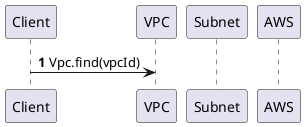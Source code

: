 @startuml
'https://plantuml.com/sequence-diagram

autonumber

participant Client
participant VPC
participant Subnet
participant AWS

Client -> VPC: Vpc.find(vpcId)

@enduml

